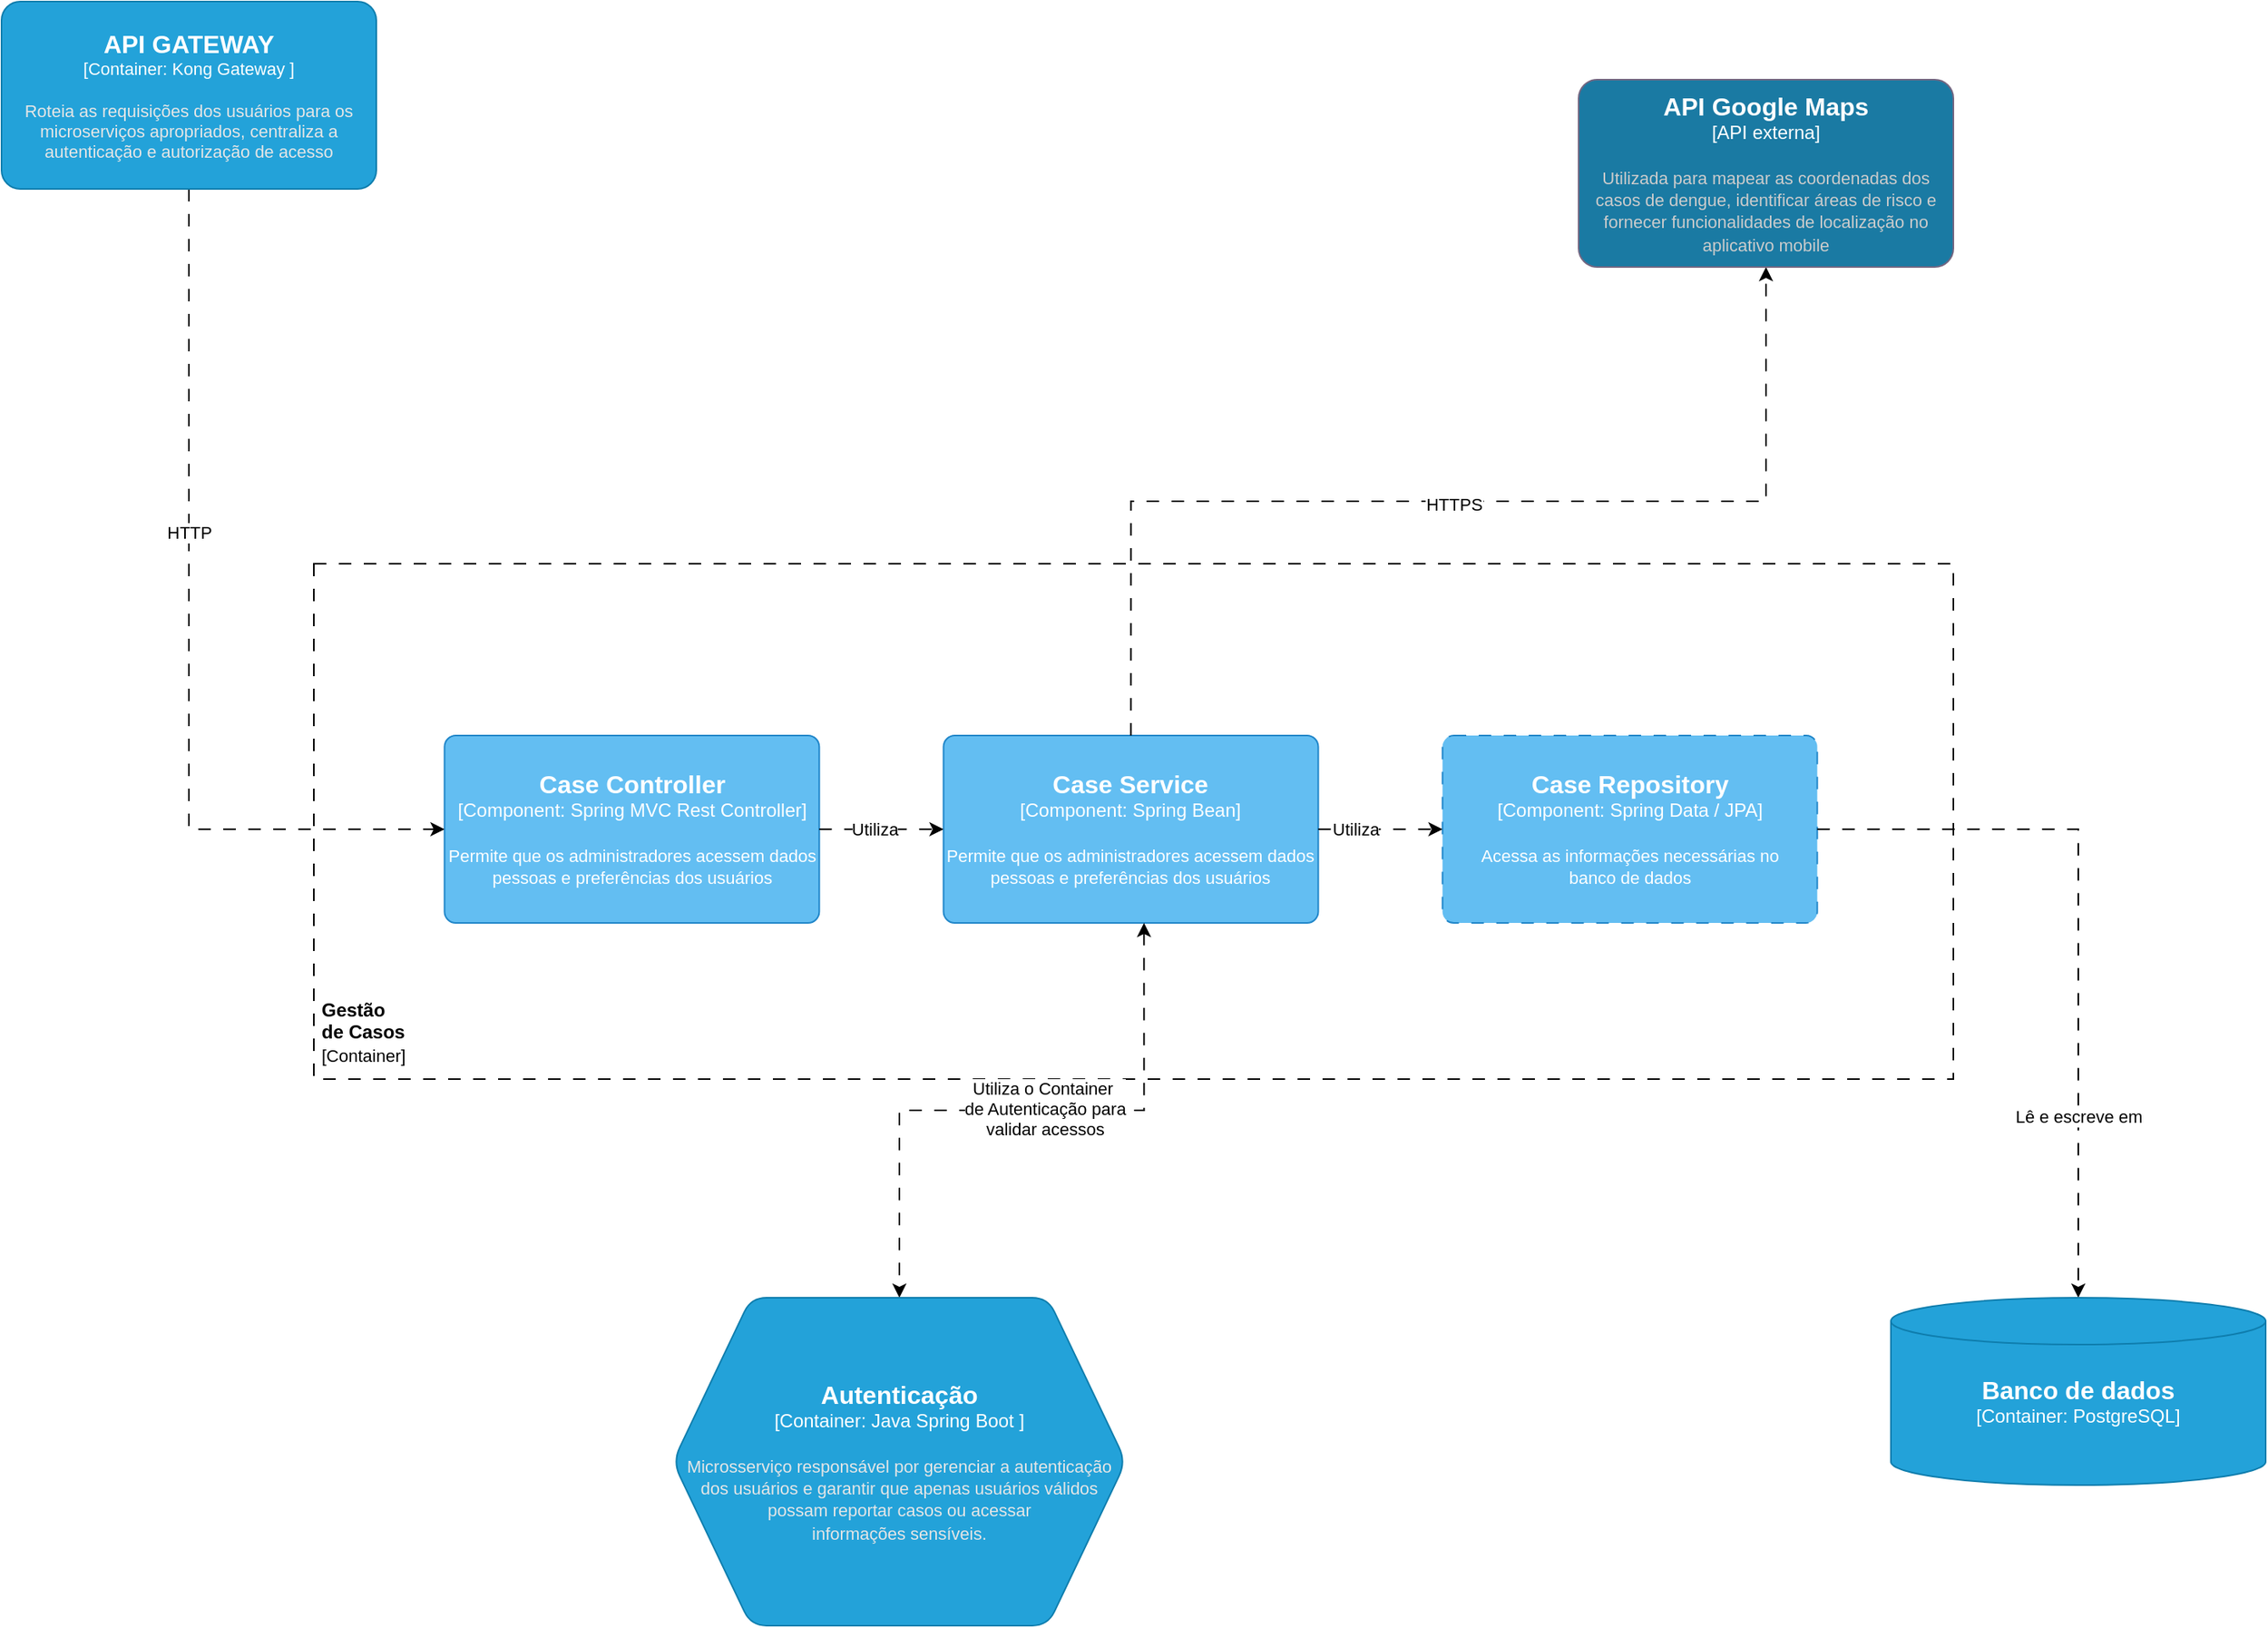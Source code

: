 <mxfile version="25.0.3">
  <diagram name="Página-1" id="72w8gyONWri6qv1IQKfh">
    <mxGraphModel dx="3783" dy="2520" grid="1" gridSize="10" guides="1" tooltips="1" connect="1" arrows="1" fold="1" page="1" pageScale="1" pageWidth="850" pageHeight="1100" math="0" shadow="0">
      <root>
        <mxCell id="0" />
        <mxCell id="1" parent="0" />
        <mxCell id="Dz6mXpDx_hXOHsCZPw8R-20" value="" style="group" parent="1" vertex="1" connectable="0">
          <mxGeometry x="-500" y="-710" width="1050" height="330" as="geometry" />
        </mxCell>
        <mxCell id="Dz6mXpDx_hXOHsCZPw8R-21" value="" style="rounded=0;whiteSpace=wrap;html=1;fillColor=none;dashed=1;dashPattern=8 8;" parent="Dz6mXpDx_hXOHsCZPw8R-20" vertex="1">
          <mxGeometry width="1050" height="330" as="geometry" />
        </mxCell>
        <mxCell id="Dz6mXpDx_hXOHsCZPw8R-22" value="&lt;b&gt;Gestão de Casos&lt;/b&gt;&lt;div&gt;&lt;font style=&quot;font-size: 11px;&quot;&gt;[Container]&lt;/font&gt;&lt;/div&gt;" style="text;html=1;align=left;verticalAlign=middle;whiteSpace=wrap;rounded=0;" parent="Dz6mXpDx_hXOHsCZPw8R-20" vertex="1">
          <mxGeometry x="2.619" y="280" width="31.433" height="40" as="geometry" />
        </mxCell>
        <object placeholders="1" c4Name="Case Repository" c4Type="Component" c4Technology="Spring Data / JPA" c4Description="Acessa as informações necessárias no&#xa;banco de dados" label="&lt;font style=&quot;font-size: 16px&quot;&gt;&lt;b&gt;%c4Name%&lt;/b&gt;&lt;/font&gt;&lt;div&gt;[%c4Type%: %c4Technology%]&lt;/div&gt;&lt;br&gt;&lt;div&gt;&lt;font style=&quot;font-size: 11px&quot;&gt;%c4Description%&lt;/font&gt;&lt;/div&gt;" id="k0iF4_KkrRQ9H8Pkwpsn-3">
          <mxCell style="rounded=1;whiteSpace=wrap;html=1;labelBackgroundColor=none;fillColor=#63BEF2;fontColor=#ffffff;align=center;arcSize=6;strokeColor=#2086C9;metaEdit=1;resizable=0;points=[[0.25,0,0],[0.5,0,0],[0.75,0,0],[1,0.25,0],[1,0.5,0],[1,0.75,0],[0.75,1,0],[0.5,1,0],[0.25,1,0],[0,0.75,0],[0,0.5,0],[0,0.25,0]];dashed=1;dashPattern=8 8;" vertex="1" parent="Dz6mXpDx_hXOHsCZPw8R-20">
            <mxGeometry x="722.826" y="110" width="240" height="120" as="geometry" />
          </mxCell>
        </object>
        <object placeholders="1" c4Name="Case Service" c4Type="Component" c4Technology="Spring Bean" c4Description="Permite que os administradores acessem dados &#xa;pessoas e preferências dos usuários" label="&lt;font style=&quot;font-size: 16px&quot;&gt;&lt;b&gt;%c4Name%&lt;/b&gt;&lt;/font&gt;&lt;div&gt;[%c4Type%: %c4Technology%]&lt;/div&gt;&lt;br&gt;&lt;div&gt;&lt;font style=&quot;font-size: 11px&quot;&gt;%c4Description%&lt;/font&gt;&lt;/div&gt;" id="k0iF4_KkrRQ9H8Pkwpsn-2">
          <mxCell style="rounded=1;whiteSpace=wrap;html=1;labelBackgroundColor=none;fillColor=#63BEF2;fontColor=#ffffff;align=center;arcSize=6;strokeColor=#2086C9;metaEdit=1;resizable=0;points=[[0.25,0,0],[0.5,0,0],[0.75,0,0],[1,0.25,0],[1,0.5,0],[1,0.75,0],[0.75,1,0],[0.5,1,0],[0.25,1,0],[0,0.75,0],[0,0.5,0],[0,0.25,0]];" vertex="1" parent="Dz6mXpDx_hXOHsCZPw8R-20">
            <mxGeometry x="403.261" y="110" width="240" height="120" as="geometry" />
          </mxCell>
        </object>
        <object placeholders="1" c4Name="Case Controller" c4Type="Component" c4Technology="Spring MVC Rest Controller" c4Description="Permite que os administradores acessem dados &#xa;pessoas e preferências dos usuários" label="&lt;font style=&quot;font-size: 16px&quot;&gt;&lt;b&gt;%c4Name%&lt;/b&gt;&lt;/font&gt;&lt;div&gt;[%c4Type%: %c4Technology%]&lt;/div&gt;&lt;br&gt;&lt;div&gt;&lt;font style=&quot;font-size: 11px&quot;&gt;%c4Description%&lt;/font&gt;&lt;/div&gt;" id="k0iF4_KkrRQ9H8Pkwpsn-1">
          <mxCell style="rounded=1;whiteSpace=wrap;html=1;labelBackgroundColor=none;fillColor=#63BEF2;fontColor=#ffffff;align=center;arcSize=6;strokeColor=#2086C9;metaEdit=1;resizable=0;points=[[0.25,0,0],[0.5,0,0],[0.75,0,0],[1,0.25,0],[1,0.5,0],[1,0.75,0],[0.75,1,0],[0.5,1,0],[0.25,1,0],[0,0.75,0],[0,0.5,0],[0,0.25,0]];" vertex="1" parent="Dz6mXpDx_hXOHsCZPw8R-20">
            <mxGeometry x="83.696" y="110" width="240" height="120" as="geometry" />
          </mxCell>
        </object>
        <mxCell id="k0iF4_KkrRQ9H8Pkwpsn-4" style="edgeStyle=orthogonalEdgeStyle;rounded=0;orthogonalLoop=1;jettySize=auto;html=1;entryX=0;entryY=0.5;entryDx=0;entryDy=0;entryPerimeter=0;dashed=1;dashPattern=8 8;" edge="1" parent="Dz6mXpDx_hXOHsCZPw8R-20" source="k0iF4_KkrRQ9H8Pkwpsn-1" target="k0iF4_KkrRQ9H8Pkwpsn-2">
          <mxGeometry relative="1" as="geometry" />
        </mxCell>
        <mxCell id="k0iF4_KkrRQ9H8Pkwpsn-5" value="Utiliza" style="edgeLabel;html=1;align=center;verticalAlign=middle;resizable=0;points=[];" vertex="1" connectable="0" parent="k0iF4_KkrRQ9H8Pkwpsn-4">
          <mxGeometry x="-0.114" y="-2" relative="1" as="geometry">
            <mxPoint y="-2" as="offset" />
          </mxGeometry>
        </mxCell>
        <mxCell id="k0iF4_KkrRQ9H8Pkwpsn-6" style="edgeStyle=orthogonalEdgeStyle;rounded=0;orthogonalLoop=1;jettySize=auto;html=1;exitX=1;exitY=0.5;exitDx=0;exitDy=0;exitPerimeter=0;entryX=0;entryY=0.5;entryDx=0;entryDy=0;entryPerimeter=0;dashed=1;dashPattern=8 8;" edge="1" parent="Dz6mXpDx_hXOHsCZPw8R-20" source="k0iF4_KkrRQ9H8Pkwpsn-2" target="k0iF4_KkrRQ9H8Pkwpsn-3">
          <mxGeometry relative="1" as="geometry" />
        </mxCell>
        <mxCell id="k0iF4_KkrRQ9H8Pkwpsn-7" value="Utiliza" style="edgeLabel;html=1;align=center;verticalAlign=middle;resizable=0;points=[];" vertex="1" connectable="0" parent="k0iF4_KkrRQ9H8Pkwpsn-6">
          <mxGeometry x="0.168" y="-1" relative="1" as="geometry">
            <mxPoint x="-23" y="-1" as="offset" />
          </mxGeometry>
        </mxCell>
        <mxCell id="Dz6mXpDx_hXOHsCZPw8R-1" style="edgeStyle=orthogonalEdgeStyle;rounded=0;orthogonalLoop=1;jettySize=auto;html=1;dashed=1;dashPattern=8 8;entryX=0;entryY=0.5;entryDx=0;entryDy=0;entryPerimeter=0;exitX=0.5;exitY=1;exitDx=0;exitDy=0;exitPerimeter=0;" parent="1" source="Dz6mXpDx_hXOHsCZPw8R-3" target="k0iF4_KkrRQ9H8Pkwpsn-1" edge="1">
          <mxGeometry relative="1" as="geometry">
            <mxPoint x="-440" y="-535" as="targetPoint" />
          </mxGeometry>
        </mxCell>
        <mxCell id="Dz6mXpDx_hXOHsCZPw8R-2" value="HTTP" style="edgeLabel;html=1;align=center;verticalAlign=middle;resizable=0;points=[];" parent="Dz6mXpDx_hXOHsCZPw8R-1" vertex="1" connectable="0">
          <mxGeometry x="-0.037" y="2" relative="1" as="geometry">
            <mxPoint x="-2" y="-56" as="offset" />
          </mxGeometry>
        </mxCell>
        <object placeholders="1" c4Name="API GATEWAY" c4Type="Container" c4Technology="Kong Gateway " c4Description="Roteia as requisições dos usuários para os microserviços apropriados, centraliza a autenticação e autorização de acesso" label="&lt;font style=&quot;font-size: 16px&quot;&gt;&lt;b&gt;%c4Name%&lt;/b&gt;&lt;/font&gt;&lt;div&gt;[%c4Type%: %c4Technology%]&lt;/div&gt;&lt;br&gt;&lt;div&gt;&lt;font style=&quot;font-size: 11px&quot;&gt;&lt;font color=&quot;#E6E6E6&quot;&gt;%c4Description%&lt;/font&gt;&lt;/div&gt;" id="Dz6mXpDx_hXOHsCZPw8R-3">
          <mxCell style="rounded=1;whiteSpace=wrap;html=1;fontSize=11;labelBackgroundColor=none;fillColor=#23A2D9;fontColor=#ffffff;align=center;arcSize=10;strokeColor=#0E7DAD;metaEdit=1;resizable=0;points=[[0.25,0,0],[0.5,0,0],[0.75,0,0],[1,0.25,0],[1,0.5,0],[1,0.75,0],[0.75,1,0],[0.5,1,0],[0.25,1,0],[0,0.75,0],[0,0.5,0],[0,0.25,0]];" parent="1" vertex="1">
            <mxGeometry x="-700" y="-1070" width="240" height="120" as="geometry" />
          </mxCell>
        </object>
        <mxCell id="Dz6mXpDx_hXOHsCZPw8R-7" style="edgeStyle=orthogonalEdgeStyle;rounded=0;orthogonalLoop=1;jettySize=auto;html=1;startArrow=classic;startFill=1;dashed=1;dashPattern=8 8;exitX=0.535;exitY=1;exitDx=0;exitDy=0;exitPerimeter=0;" parent="1" source="k0iF4_KkrRQ9H8Pkwpsn-2" target="Dz6mXpDx_hXOHsCZPw8R-16" edge="1">
          <mxGeometry relative="1" as="geometry">
            <mxPoint x="165" y="-430" as="sourcePoint" />
          </mxGeometry>
        </mxCell>
        <mxCell id="Dz6mXpDx_hXOHsCZPw8R-8" value="Utiliza o Container&amp;nbsp;&lt;div&gt;de Autenticação para&lt;/div&gt;&lt;div&gt;validar acessos&lt;/div&gt;" style="edgeLabel;html=1;align=center;verticalAlign=middle;resizable=0;points=[];" parent="Dz6mXpDx_hXOHsCZPw8R-7" vertex="1" connectable="0">
          <mxGeometry x="-0.069" y="-1" relative="1" as="geometry">
            <mxPoint x="1" as="offset" />
          </mxGeometry>
        </mxCell>
        <mxCell id="Dz6mXpDx_hXOHsCZPw8R-24" style="edgeStyle=orthogonalEdgeStyle;rounded=0;orthogonalLoop=1;jettySize=auto;html=1;dashed=1;dashPattern=8 8;exitX=0.5;exitY=0;exitDx=0;exitDy=0;exitPerimeter=0;" parent="1" source="k0iF4_KkrRQ9H8Pkwpsn-2" target="Dz6mXpDx_hXOHsCZPw8R-23" edge="1">
          <mxGeometry relative="1" as="geometry">
            <mxPoint x="165" y="-640" as="sourcePoint" />
          </mxGeometry>
        </mxCell>
        <mxCell id="Dz6mXpDx_hXOHsCZPw8R-26" value="HTTPS" style="edgeLabel;html=1;align=center;verticalAlign=middle;resizable=0;points=[];" parent="Dz6mXpDx_hXOHsCZPw8R-24" vertex="1" connectable="0">
          <mxGeometry x="0.008" y="-2" relative="1" as="geometry">
            <mxPoint as="offset" />
          </mxGeometry>
        </mxCell>
        <mxCell id="Dz6mXpDx_hXOHsCZPw8R-12" style="edgeStyle=orthogonalEdgeStyle;rounded=0;orthogonalLoop=1;jettySize=auto;html=1;dashed=1;dashPattern=8 8;exitX=1;exitY=0.5;exitDx=0;exitDy=0;exitPerimeter=0;" parent="1" source="k0iF4_KkrRQ9H8Pkwpsn-3" target="Dz6mXpDx_hXOHsCZPw8R-15" edge="1">
          <mxGeometry relative="1" as="geometry">
            <mxPoint x="770" y="-535" as="sourcePoint" />
          </mxGeometry>
        </mxCell>
        <mxCell id="Dz6mXpDx_hXOHsCZPw8R-13" value="Lê e escreve em" style="edgeLabel;html=1;align=center;verticalAlign=middle;resizable=0;points=[];" parent="Dz6mXpDx_hXOHsCZPw8R-12" vertex="1" connectable="0">
          <mxGeometry y="2" relative="1" as="geometry">
            <mxPoint x="-2" y="117" as="offset" />
          </mxGeometry>
        </mxCell>
        <object placeholders="1" c4Name="Banco de dados" c4Type="Container" c4Technology="PostgreSQL" c4Description="" label="&lt;font style=&quot;font-size: 16px&quot;&gt;&lt;b&gt;%c4Name%&lt;/b&gt;&lt;/font&gt;&lt;div&gt;[%c4Type%:&amp;nbsp;%c4Technology%]&lt;/div&gt;&lt;br&gt;&lt;div&gt;&lt;font style=&quot;font-size: 11px&quot;&gt;&lt;font color=&quot;#E6E6E6&quot;&gt;%c4Description%&lt;/font&gt;&lt;/div&gt;" id="Dz6mXpDx_hXOHsCZPw8R-15">
          <mxCell style="shape=cylinder3;size=15;whiteSpace=wrap;html=1;boundedLbl=1;rounded=0;labelBackgroundColor=none;fillColor=#23A2D9;fontSize=12;fontColor=#ffffff;align=center;strokeColor=#0E7DAD;metaEdit=1;points=[[0.5,0,0],[1,0.25,0],[1,0.5,0],[1,0.75,0],[0.5,1,0],[0,0.75,0],[0,0.5,0],[0,0.25,0]];resizable=0;" parent="1" vertex="1">
            <mxGeometry x="510" y="-240" width="240" height="120" as="geometry" />
          </mxCell>
        </object>
        <object placeholders="1" c4Name="Autenticação" c4Type="Container" c4Technology="Java Spring Boot " c4Description="Microsserviço responsável por gerenciar a autenticação dos usuários e garantir que apenas usuários válidos possam reportar casos ou acessar&#xa;informações sensíveis." label="&lt;font style=&quot;font-size: 16px&quot;&gt;&lt;b&gt;%c4Name%&lt;/b&gt;&lt;/font&gt;&lt;div&gt;[%c4Type%:&amp;nbsp;%c4Technology%]&lt;/div&gt;&lt;br&gt;&lt;div&gt;&lt;font style=&quot;font-size: 11px&quot;&gt;&lt;font color=&quot;#E6E6E6&quot;&gt;%c4Description%&lt;/font&gt;&lt;/div&gt;" id="Dz6mXpDx_hXOHsCZPw8R-16">
          <mxCell style="shape=hexagon;size=50;perimeter=hexagonPerimeter2;whiteSpace=wrap;html=1;fixedSize=1;rounded=1;labelBackgroundColor=none;fillColor=#23A2D9;fontSize=12;fontColor=#ffffff;align=center;strokeColor=#0E7DAD;metaEdit=1;points=[[0.5,0,0],[1,0.25,0],[1,0.5,0],[1,0.75,0],[0.5,1,0],[0,0.75,0],[0,0.5,0],[0,0.25,0]];resizable=1;movable=1;rotatable=1;deletable=1;editable=1;locked=0;connectable=1;" parent="1" vertex="1">
            <mxGeometry x="-270" y="-240" width="290" height="210" as="geometry" />
          </mxCell>
        </object>
        <object placeholders="1" c4Name="API Google Maps" c4Type="API externa" c4Description="Utilizada para mapear as coordenadas dos casos de dengue, identificar áreas de risco e fornecer funcionalidades de localização no aplicativo mobile" label="&lt;font style=&quot;font-size: 16px&quot;&gt;&lt;b&gt;%c4Name%&lt;/b&gt;&lt;/font&gt;&lt;div&gt;[%c4Type%]&lt;/div&gt;&lt;br&gt;&lt;div&gt;&lt;font style=&quot;font-size: 11px&quot;&gt;&lt;font color=&quot;#cccccc&quot;&gt;%c4Description%&lt;/font&gt;&lt;/div&gt;" id="Dz6mXpDx_hXOHsCZPw8R-23">
          <mxCell style="rounded=1;whiteSpace=wrap;html=1;labelBackgroundColor=none;fillColor=#1A7AA3;fontColor=#ffffff;align=center;arcSize=10;strokeColor=#736782;metaEdit=1;resizable=0;points=[[0.25,0,0],[0.5,0,0],[0.75,0,0],[1,0.25,0],[1,0.5,0],[1,0.75,0],[0.75,1,0],[0.5,1,0],[0.25,1,0],[0,0.75,0],[0,0.5,0],[0,0.25,0]];verticalAlign=middle;fontFamily=Helvetica;fontSize=12;" parent="1" vertex="1">
            <mxGeometry x="310" y="-1020" width="240" height="120" as="geometry" />
          </mxCell>
        </object>
      </root>
    </mxGraphModel>
  </diagram>
</mxfile>
